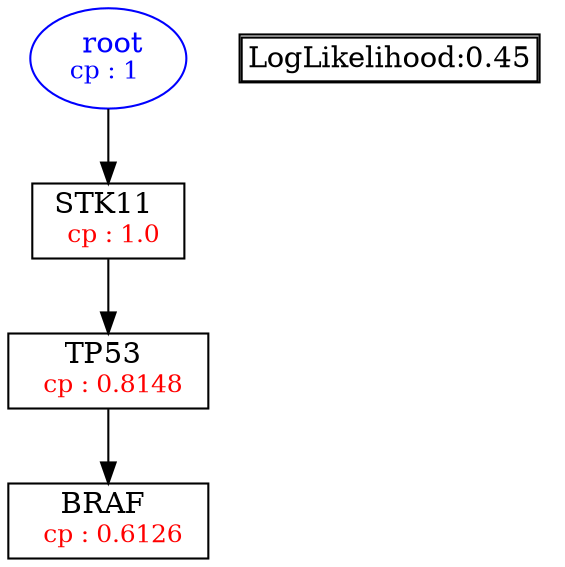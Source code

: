 digraph tree {
    "root" [label=<<font color='Blue'> root</font><br/><font color='Blue' POINT-SIZE='12'>cp : 1 </font>>, shape=oval, color=Blue];
    "S2" [label =<STK11 <br/> <font color='Red' POINT-SIZE='12'> cp : 1.0 </font>>, shape=box];
    "S1" [label =<TP53 <br/> <font color='Red' POINT-SIZE='12'> cp : 0.8148 </font>>, shape=box];
    "S3" [label =<BRAF <br/> <font color='Red' POINT-SIZE='12'> cp : 0.6126 </font>>, shape=box];
    "root" -> "S2";
    "S2" -> "S1";
    "S1" -> "S3";

    node[shape=plaintext]
    fontsize="10"
    struct1 [label=
    <<TABLE BORDER="1" CELLBORDER="1" CELLSPACING="0" >
    <TR><TD ALIGN="LEFT">LogLikelihood:0.45</TD></TR>
    </TABLE>>];

}
